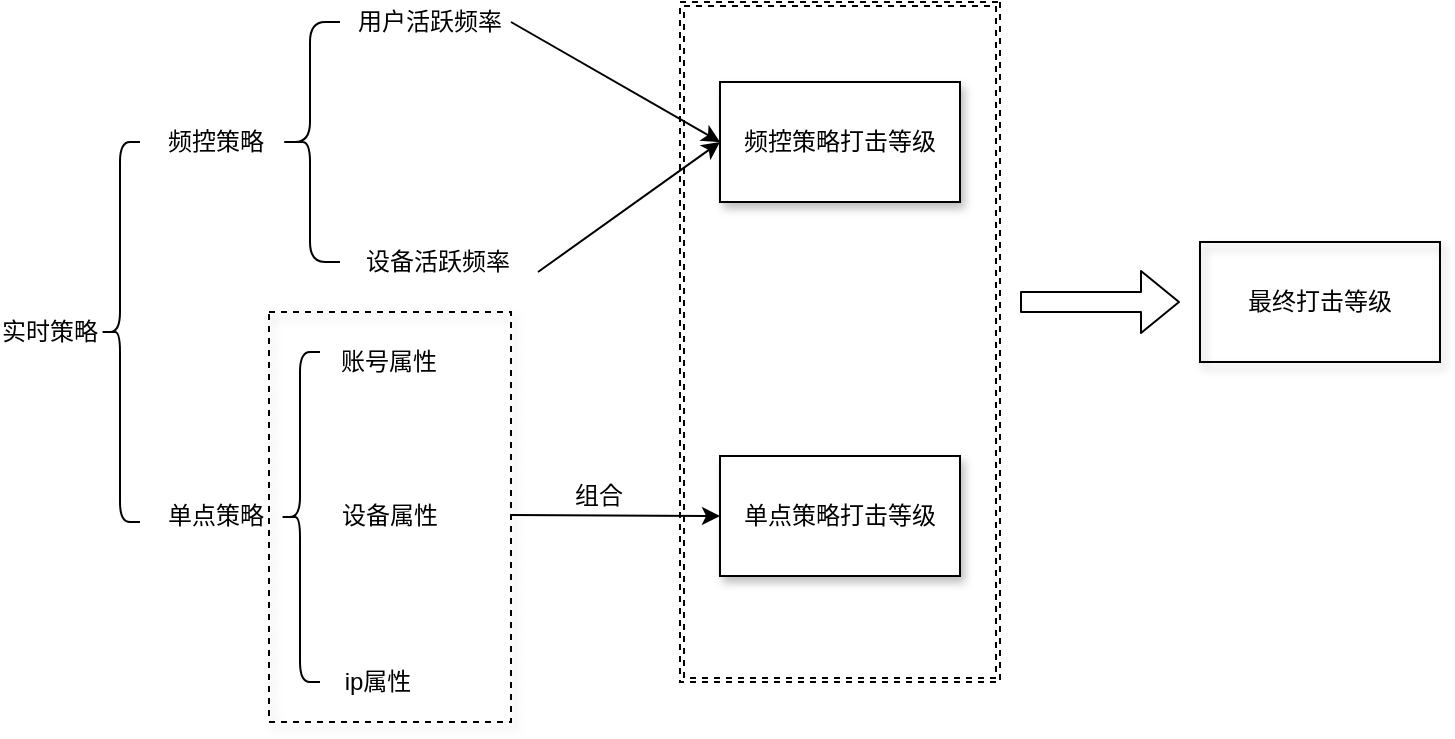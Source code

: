 <mxfile version="14.4.2" type="github">
  <diagram id="pcYTgaK5WTAk9WqmM9hy" name="Page-1">
    <mxGraphModel dx="1186" dy="764" grid="1" gridSize="10" guides="1" tooltips="1" connect="1" arrows="1" fold="1" page="1" pageScale="1" pageWidth="827" pageHeight="1169" math="0" shadow="0">
      <root>
        <mxCell id="0" />
        <mxCell id="1" parent="0" />
        <mxCell id="ZQTWhxB4xibD_iryzVkz-3" value="" style="shape=curlyBracket;whiteSpace=wrap;html=1;rounded=1;" vertex="1" parent="1">
          <mxGeometry x="180" y="100" width="30" height="120" as="geometry" />
        </mxCell>
        <mxCell id="ZQTWhxB4xibD_iryzVkz-4" value="用户活跃频率" style="text;html=1;strokeColor=none;fillColor=none;align=center;verticalAlign=middle;whiteSpace=wrap;rounded=0;" vertex="1" parent="1">
          <mxGeometry x="215" y="90" width="80" height="20" as="geometry" />
        </mxCell>
        <mxCell id="ZQTWhxB4xibD_iryzVkz-5" value="设备活跃频率" style="text;html=1;strokeColor=none;fillColor=none;align=center;verticalAlign=middle;whiteSpace=wrap;rounded=0;" vertex="1" parent="1">
          <mxGeometry x="209" y="210" width="100" height="20" as="geometry" />
        </mxCell>
        <mxCell id="ZQTWhxB4xibD_iryzVkz-6" value="频控策略" style="text;html=1;strokeColor=none;fillColor=none;align=center;verticalAlign=middle;whiteSpace=wrap;rounded=0;" vertex="1" parent="1">
          <mxGeometry x="118" y="150" width="60" height="20" as="geometry" />
        </mxCell>
        <mxCell id="ZQTWhxB4xibD_iryzVkz-8" value="单点策略" style="text;html=1;strokeColor=none;fillColor=none;align=center;verticalAlign=middle;whiteSpace=wrap;rounded=0;" vertex="1" parent="1">
          <mxGeometry x="122" y="337" width="52" height="20" as="geometry" />
        </mxCell>
        <mxCell id="ZQTWhxB4xibD_iryzVkz-9" value="" style="shape=curlyBracket;whiteSpace=wrap;html=1;rounded=1;" vertex="1" parent="1">
          <mxGeometry x="180" y="265" width="20" height="165" as="geometry" />
        </mxCell>
        <mxCell id="ZQTWhxB4xibD_iryzVkz-10" value="账号属性" style="text;html=1;strokeColor=none;fillColor=none;align=center;verticalAlign=middle;whiteSpace=wrap;rounded=0;" vertex="1" parent="1">
          <mxGeometry x="209" y="260" width="51" height="20" as="geometry" />
        </mxCell>
        <mxCell id="ZQTWhxB4xibD_iryzVkz-11" value="设备属性" style="text;html=1;strokeColor=none;fillColor=none;align=center;verticalAlign=middle;whiteSpace=wrap;rounded=0;" vertex="1" parent="1">
          <mxGeometry x="210" y="337" width="50" height="20" as="geometry" />
        </mxCell>
        <mxCell id="ZQTWhxB4xibD_iryzVkz-12" value="ip属性" style="text;html=1;strokeColor=none;fillColor=none;align=center;verticalAlign=middle;whiteSpace=wrap;rounded=0;" vertex="1" parent="1">
          <mxGeometry x="209" y="420" width="40" height="20" as="geometry" />
        </mxCell>
        <mxCell id="ZQTWhxB4xibD_iryzVkz-13" value="" style="shape=curlyBracket;whiteSpace=wrap;html=1;rounded=1;" vertex="1" parent="1">
          <mxGeometry x="90" y="160" width="20" height="190" as="geometry" />
        </mxCell>
        <mxCell id="ZQTWhxB4xibD_iryzVkz-14" value="实时策略" style="text;html=1;strokeColor=none;fillColor=none;align=center;verticalAlign=middle;whiteSpace=wrap;rounded=0;" vertex="1" parent="1">
          <mxGeometry x="40" y="245" width="50" height="20" as="geometry" />
        </mxCell>
        <mxCell id="ZQTWhxB4xibD_iryzVkz-16" value="" style="verticalLabelPosition=bottom;verticalAlign=top;html=1;shape=mxgraph.basic.rect;fillColor2=none;strokeWidth=1;size=20;indent=5;fillColor=none;dashed=1;shadow=1;" vertex="1" parent="1">
          <mxGeometry x="174.5" y="245" width="121" height="205" as="geometry" />
        </mxCell>
        <mxCell id="ZQTWhxB4xibD_iryzVkz-17" value="" style="endArrow=classic;html=1;entryX=0;entryY=0.5;entryDx=0;entryDy=0;" edge="1" parent="1" target="ZQTWhxB4xibD_iryzVkz-20">
          <mxGeometry width="50" height="50" relative="1" as="geometry">
            <mxPoint x="295.5" y="346.5" as="sourcePoint" />
            <mxPoint x="385.5" y="346.5" as="targetPoint" />
          </mxGeometry>
        </mxCell>
        <mxCell id="ZQTWhxB4xibD_iryzVkz-18" value="组合" style="text;html=1;strokeColor=none;fillColor=none;align=center;verticalAlign=middle;whiteSpace=wrap;rounded=0;dashed=1;" vertex="1" parent="1">
          <mxGeometry x="314" y="327" width="51" height="20" as="geometry" />
        </mxCell>
        <mxCell id="ZQTWhxB4xibD_iryzVkz-20" value="单点策略打击等级" style="rounded=0;whiteSpace=wrap;html=1;glass=0;shadow=1;" vertex="1" parent="1">
          <mxGeometry x="400" y="317" width="120" height="60" as="geometry" />
        </mxCell>
        <mxCell id="ZQTWhxB4xibD_iryzVkz-21" value="" style="endArrow=classic;html=1;" edge="1" parent="1">
          <mxGeometry width="50" height="50" relative="1" as="geometry">
            <mxPoint x="295.5" y="100" as="sourcePoint" />
            <mxPoint x="400" y="160" as="targetPoint" />
          </mxGeometry>
        </mxCell>
        <mxCell id="ZQTWhxB4xibD_iryzVkz-22" value="" style="endArrow=classic;html=1;exitX=1;exitY=0.75;exitDx=0;exitDy=0;" edge="1" parent="1" source="ZQTWhxB4xibD_iryzVkz-5">
          <mxGeometry width="50" height="50" relative="1" as="geometry">
            <mxPoint x="310" y="400" as="sourcePoint" />
            <mxPoint x="400" y="160" as="targetPoint" />
          </mxGeometry>
        </mxCell>
        <mxCell id="ZQTWhxB4xibD_iryzVkz-23" value="频控策略打击等级" style="rounded=0;whiteSpace=wrap;html=1;shadow=1;" vertex="1" parent="1">
          <mxGeometry x="400" y="130" width="120" height="60" as="geometry" />
        </mxCell>
        <mxCell id="ZQTWhxB4xibD_iryzVkz-30" value="" style="shape=ext;double=1;rounded=0;whiteSpace=wrap;html=1;shadow=0;glass=0;sketch=0;fillColor=none;dashed=1;direction=south;" vertex="1" parent="1">
          <mxGeometry x="380" y="90" width="160" height="340" as="geometry" />
        </mxCell>
        <mxCell id="ZQTWhxB4xibD_iryzVkz-31" value="" style="shape=flexArrow;endArrow=classic;html=1;" edge="1" parent="1">
          <mxGeometry width="50" height="50" relative="1" as="geometry">
            <mxPoint x="550" y="240" as="sourcePoint" />
            <mxPoint x="630" y="240" as="targetPoint" />
          </mxGeometry>
        </mxCell>
        <mxCell id="ZQTWhxB4xibD_iryzVkz-33" value="最终打击等级" style="rounded=0;whiteSpace=wrap;html=1;shadow=1;glass=0;sketch=0;strokeColor=#000000;fillColor=none;" vertex="1" parent="1">
          <mxGeometry x="640" y="210" width="120" height="60" as="geometry" />
        </mxCell>
      </root>
    </mxGraphModel>
  </diagram>
</mxfile>

